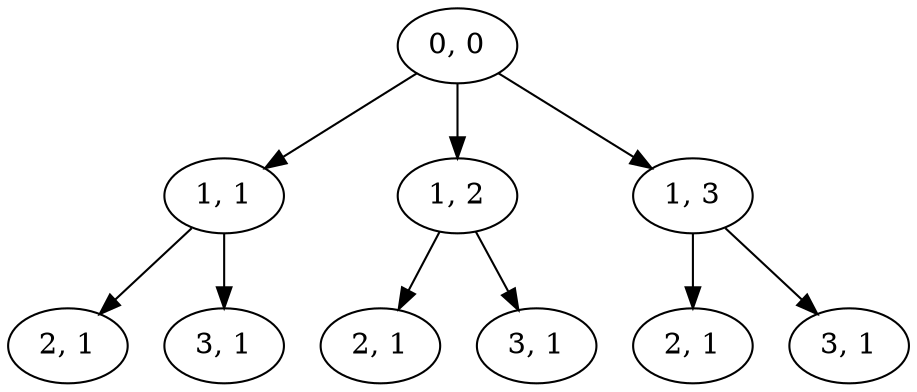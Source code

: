 digraph nqueensfcg {

	"0, 0" -> "1, 1"
	"0, 0" -> "1, 2"
	"0, 0" -> "1, 3"

	21 [label = "2, 1"]
	22 [label = "2, 1"]
	23 [label = "2, 1"]

	31 [label = "3, 1"]
	32 [label = "3, 1"]
	33 [label = "3, 1"]

	"1, 1" -> 21
	"1, 1" -> 31

	"1, 2" -> 22
	"1, 2" -> 32

	"1, 3" -> 23
	"1, 3" -> 33
}